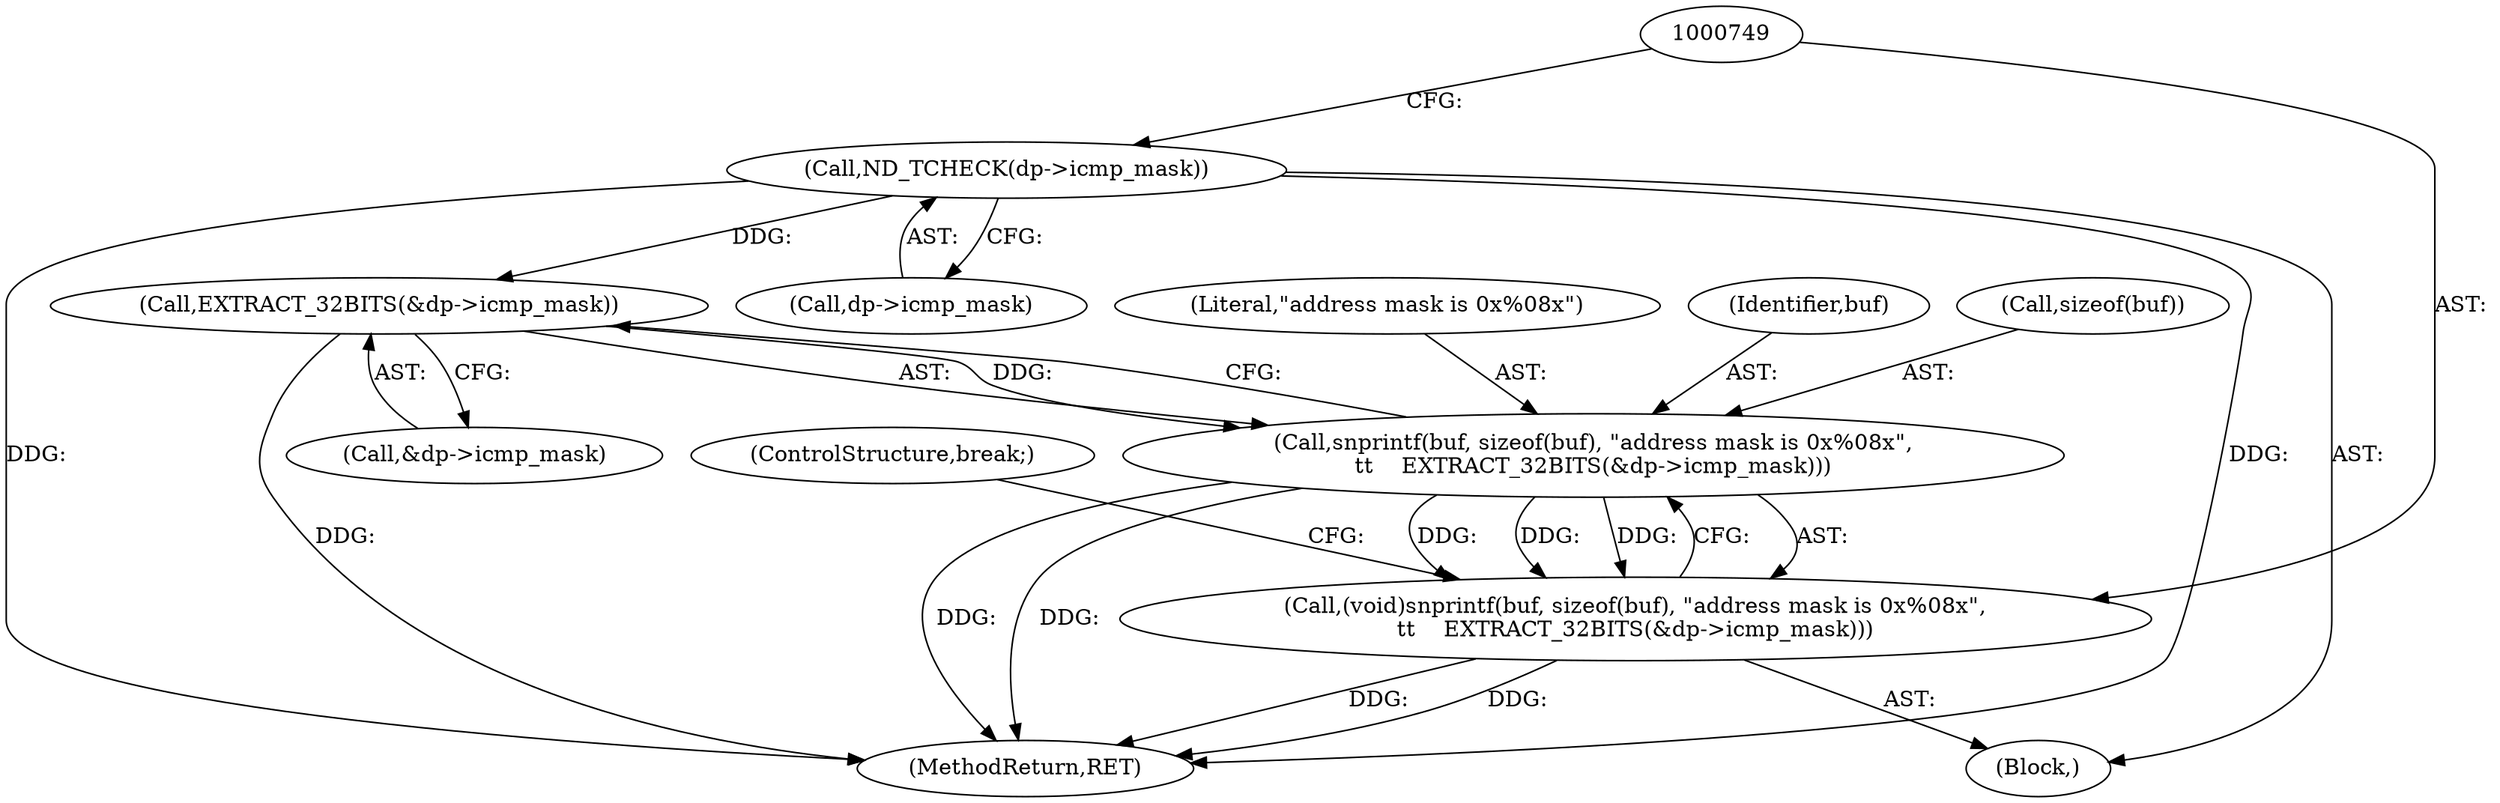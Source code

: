 digraph "0_tcpdump_8509ef02eceb2bbb479cea10fe4a7ec6395f1a8b@pointer" {
"1000744" [label="(Call,ND_TCHECK(dp->icmp_mask))"];
"1000755" [label="(Call,EXTRACT_32BITS(&dp->icmp_mask))"];
"1000750" [label="(Call,snprintf(buf, sizeof(buf), \"address mask is 0x%08x\",\n\t\t    EXTRACT_32BITS(&dp->icmp_mask)))"];
"1000748" [label="(Call,(void)snprintf(buf, sizeof(buf), \"address mask is 0x%08x\",\n\t\t    EXTRACT_32BITS(&dp->icmp_mask)))"];
"1001265" [label="(MethodReturn,RET)"];
"1000162" [label="(Block,)"];
"1000756" [label="(Call,&dp->icmp_mask)"];
"1000748" [label="(Call,(void)snprintf(buf, sizeof(buf), \"address mask is 0x%08x\",\n\t\t    EXTRACT_32BITS(&dp->icmp_mask)))"];
"1000744" [label="(Call,ND_TCHECK(dp->icmp_mask))"];
"1000754" [label="(Literal,\"address mask is 0x%08x\")"];
"1000745" [label="(Call,dp->icmp_mask)"];
"1000755" [label="(Call,EXTRACT_32BITS(&dp->icmp_mask))"];
"1000751" [label="(Identifier,buf)"];
"1000752" [label="(Call,sizeof(buf))"];
"1000760" [label="(ControlStructure,break;)"];
"1000750" [label="(Call,snprintf(buf, sizeof(buf), \"address mask is 0x%08x\",\n\t\t    EXTRACT_32BITS(&dp->icmp_mask)))"];
"1000744" -> "1000162"  [label="AST: "];
"1000744" -> "1000745"  [label="CFG: "];
"1000745" -> "1000744"  [label="AST: "];
"1000749" -> "1000744"  [label="CFG: "];
"1000744" -> "1001265"  [label="DDG: "];
"1000744" -> "1001265"  [label="DDG: "];
"1000744" -> "1000755"  [label="DDG: "];
"1000755" -> "1000750"  [label="AST: "];
"1000755" -> "1000756"  [label="CFG: "];
"1000756" -> "1000755"  [label="AST: "];
"1000750" -> "1000755"  [label="CFG: "];
"1000755" -> "1001265"  [label="DDG: "];
"1000755" -> "1000750"  [label="DDG: "];
"1000750" -> "1000748"  [label="AST: "];
"1000751" -> "1000750"  [label="AST: "];
"1000752" -> "1000750"  [label="AST: "];
"1000754" -> "1000750"  [label="AST: "];
"1000748" -> "1000750"  [label="CFG: "];
"1000750" -> "1001265"  [label="DDG: "];
"1000750" -> "1001265"  [label="DDG: "];
"1000750" -> "1000748"  [label="DDG: "];
"1000750" -> "1000748"  [label="DDG: "];
"1000750" -> "1000748"  [label="DDG: "];
"1000748" -> "1000162"  [label="AST: "];
"1000749" -> "1000748"  [label="AST: "];
"1000760" -> "1000748"  [label="CFG: "];
"1000748" -> "1001265"  [label="DDG: "];
"1000748" -> "1001265"  [label="DDG: "];
}

